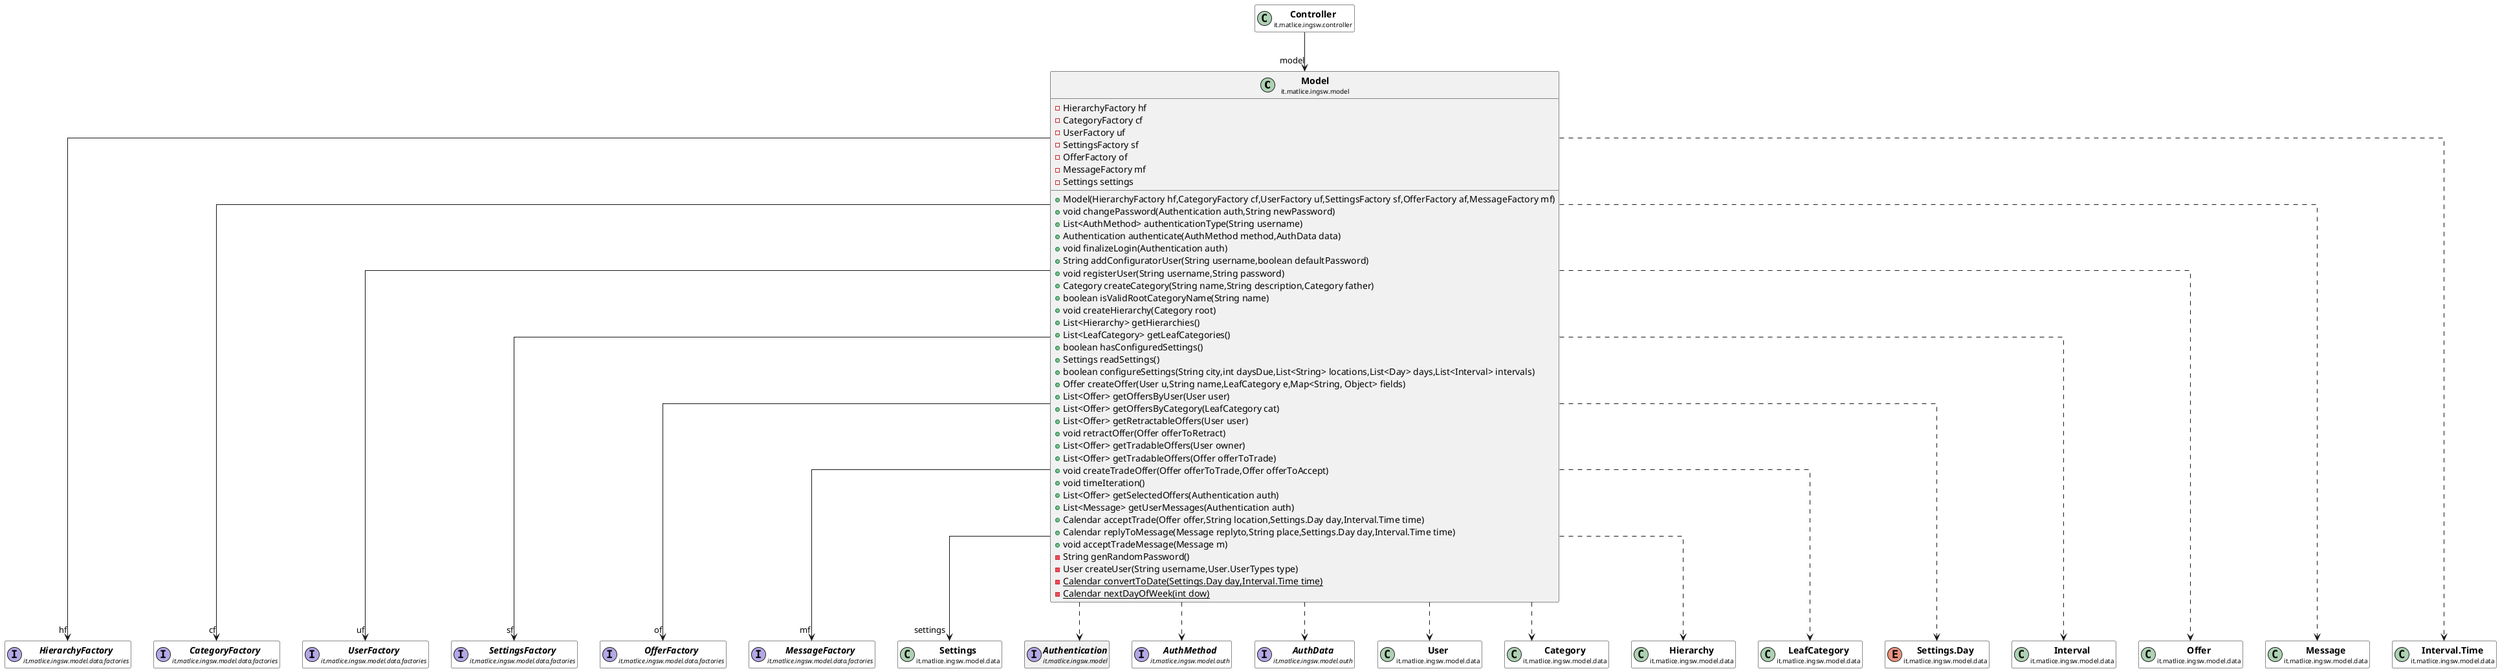 @startuml

skinparam svgLinkTarget _parent
skinparam linetype ortho
set namespaceSeparator none
class "<b><size:14>Model</b>\n<size:10>it.matlice.ingsw.model" as it.matlice.ingsw.model.Model  [[../../../../it/matlice/ingsw/model/Model.html{it.matlice.ingsw.model.Model}]] {
-HierarchyFactory hf
-CategoryFactory cf
-UserFactory uf
-SettingsFactory sf
-OfferFactory of
-MessageFactory mf
-Settings settings
+Model(HierarchyFactory hf,CategoryFactory cf,UserFactory uf,SettingsFactory sf,OfferFactory af,MessageFactory mf)
+void changePassword(Authentication auth,String newPassword)
+List<AuthMethod> authenticationType(String username)
+Authentication authenticate(AuthMethod method,AuthData data)
+void finalizeLogin(Authentication auth)
+String addConfiguratorUser(String username,boolean defaultPassword)
+void registerUser(String username,String password)
+Category createCategory(String name,String description,Category father)
+boolean isValidRootCategoryName(String name)
+void createHierarchy(Category root)
+List<Hierarchy> getHierarchies()
+List<LeafCategory> getLeafCategories()
+boolean hasConfiguredSettings()
+Settings readSettings()
+boolean configureSettings(String city,int daysDue,List<String> locations,List<Day> days,List<Interval> intervals)
+Offer createOffer(User u,String name,LeafCategory e,Map<String, Object> fields)
+List<Offer> getOffersByUser(User user)
+List<Offer> getOffersByCategory(LeafCategory cat)
+List<Offer> getRetractableOffers(User user)
+void retractOffer(Offer offerToRetract)
+List<Offer> getTradableOffers(User owner)
+List<Offer> getTradableOffers(Offer offerToTrade)
+void createTradeOffer(Offer offerToTrade,Offer offerToAccept)
+void timeIteration()
+List<Offer> getSelectedOffers(Authentication auth)
+List<Message> getUserMessages(Authentication auth)
+Calendar acceptTrade(Offer offer,String location,Settings.Day day,Interval.Time time)
+Calendar replyToMessage(Message replyto,String place,Settings.Day day,Interval.Time time)
+void acceptTradeMessage(Message m)
-String genRandomPassword()
-User createUser(String username,User.UserTypes type)
{static} -Calendar convertToDate(Settings.Day day,Interval.Time time)
{static} -Calendar nextDayOfWeek(int dow)
}


class "<b><size:14>Controller</b>\n<size:10>it.matlice.ingsw.controller" as it.matlice.ingsw.controller.Controller  [[../../../../it/matlice/ingsw/controller/Controller.html{it.matlice.ingsw.controller.Controller}]] #white {
}

hide it.matlice.ingsw.controller.Controller fields
hide it.matlice.ingsw.controller.Controller methods

it.matlice.ingsw.controller.Controller -->  "model" it.matlice.ingsw.model.Model

interface "<b><size:14>HierarchyFactory</b>\n<size:10>it.matlice.ingsw.model.data.factories" as it.matlice.ingsw.model.data.factories.HierarchyFactory  [[../../../../it/matlice/ingsw/model/data/factories/HierarchyFactory.html{it.matlice.ingsw.model.data.factories.HierarchyFactory}]] #white {
}

hide it.matlice.ingsw.model.data.factories.HierarchyFactory fields
hide it.matlice.ingsw.model.data.factories.HierarchyFactory methods

it.matlice.ingsw.model.Model -->  "hf" it.matlice.ingsw.model.data.factories.HierarchyFactory

interface "<b><size:14>CategoryFactory</b>\n<size:10>it.matlice.ingsw.model.data.factories" as it.matlice.ingsw.model.data.factories.CategoryFactory  [[../../../../it/matlice/ingsw/model/data/factories/CategoryFactory.html{it.matlice.ingsw.model.data.factories.CategoryFactory}]] #white {
}

hide it.matlice.ingsw.model.data.factories.CategoryFactory fields
hide it.matlice.ingsw.model.data.factories.CategoryFactory methods

it.matlice.ingsw.model.Model -->  "cf" it.matlice.ingsw.model.data.factories.CategoryFactory

interface "<b><size:14>UserFactory</b>\n<size:10>it.matlice.ingsw.model.data.factories" as it.matlice.ingsw.model.data.factories.UserFactory  [[../../../../it/matlice/ingsw/model/data/factories/UserFactory.html{it.matlice.ingsw.model.data.factories.UserFactory}]] #white {
}

hide it.matlice.ingsw.model.data.factories.UserFactory fields
hide it.matlice.ingsw.model.data.factories.UserFactory methods

it.matlice.ingsw.model.Model -->  "uf" it.matlice.ingsw.model.data.factories.UserFactory

interface "<b><size:14>SettingsFactory</b>\n<size:10>it.matlice.ingsw.model.data.factories" as it.matlice.ingsw.model.data.factories.SettingsFactory  [[../../../../it/matlice/ingsw/model/data/factories/SettingsFactory.html{it.matlice.ingsw.model.data.factories.SettingsFactory}]] #white {
}

hide it.matlice.ingsw.model.data.factories.SettingsFactory fields
hide it.matlice.ingsw.model.data.factories.SettingsFactory methods

it.matlice.ingsw.model.Model -->  "sf" it.matlice.ingsw.model.data.factories.SettingsFactory

interface "<b><size:14>OfferFactory</b>\n<size:10>it.matlice.ingsw.model.data.factories" as it.matlice.ingsw.model.data.factories.OfferFactory  [[../../../../it/matlice/ingsw/model/data/factories/OfferFactory.html{it.matlice.ingsw.model.data.factories.OfferFactory}]] #white {
}

hide it.matlice.ingsw.model.data.factories.OfferFactory fields
hide it.matlice.ingsw.model.data.factories.OfferFactory methods

it.matlice.ingsw.model.Model -->  "of" it.matlice.ingsw.model.data.factories.OfferFactory

interface "<b><size:14>MessageFactory</b>\n<size:10>it.matlice.ingsw.model.data.factories" as it.matlice.ingsw.model.data.factories.MessageFactory  [[../../../../it/matlice/ingsw/model/data/factories/MessageFactory.html{it.matlice.ingsw.model.data.factories.MessageFactory}]] #white {
}

hide it.matlice.ingsw.model.data.factories.MessageFactory fields
hide it.matlice.ingsw.model.data.factories.MessageFactory methods

it.matlice.ingsw.model.Model -->  "mf" it.matlice.ingsw.model.data.factories.MessageFactory

class "<b><size:14>Settings</b>\n<size:10>it.matlice.ingsw.model.data" as it.matlice.ingsw.model.data.Settings  [[../../../../it/matlice/ingsw/model/data/Settings.html{it.matlice.ingsw.model.data.Settings}]] #white {
}

hide it.matlice.ingsw.model.data.Settings fields
hide it.matlice.ingsw.model.data.Settings methods

it.matlice.ingsw.model.Model -->  "settings" it.matlice.ingsw.model.data.Settings

interface "<b><size:14>Authentication</b>\n<size:10>it.matlice.ingsw.model" as it.matlice.ingsw.model.Authentication  [[../../../../it/matlice/ingsw/model/Authentication.html{it.matlice.ingsw.model.Authentication}]] {
}

hide it.matlice.ingsw.model.Authentication fields
hide it.matlice.ingsw.model.Authentication methods

it.matlice.ingsw.model.Model ..> it.matlice.ingsw.model.Authentication


interface "<b><size:14>AuthMethod</b>\n<size:10>it.matlice.ingsw.model.auth" as it.matlice.ingsw.model.auth.AuthMethod  [[../../../../it/matlice/ingsw/model/auth/AuthMethod.html{it.matlice.ingsw.model.auth.AuthMethod}]] #white {
}

hide it.matlice.ingsw.model.auth.AuthMethod fields
hide it.matlice.ingsw.model.auth.AuthMethod methods

it.matlice.ingsw.model.Model ..> it.matlice.ingsw.model.auth.AuthMethod

interface "<b><size:14>AuthData</b>\n<size:10>it.matlice.ingsw.model.auth" as it.matlice.ingsw.model.auth.AuthData  [[../../../../it/matlice/ingsw/model/auth/AuthData.html{it.matlice.ingsw.model.auth.AuthData}]] #white {
}

hide it.matlice.ingsw.model.auth.AuthData fields
hide it.matlice.ingsw.model.auth.AuthData methods

it.matlice.ingsw.model.Model ..> it.matlice.ingsw.model.auth.AuthData


class "<b><size:14>User</b>\n<size:10>it.matlice.ingsw.model.data" as it.matlice.ingsw.model.data.User  [[../../../../it/matlice/ingsw/model/data/User.html{it.matlice.ingsw.model.data.User}]] #white {
}

hide it.matlice.ingsw.model.data.User fields
hide it.matlice.ingsw.model.data.User methods

it.matlice.ingsw.model.Model ..> it.matlice.ingsw.model.data.User

class "<b><size:14>Category</b>\n<size:10>it.matlice.ingsw.model.data" as it.matlice.ingsw.model.data.Category  [[../../../../it/matlice/ingsw/model/data/Category.html{it.matlice.ingsw.model.data.Category}]] #white {
}

hide it.matlice.ingsw.model.data.Category fields
hide it.matlice.ingsw.model.data.Category methods

it.matlice.ingsw.model.Model ..> it.matlice.ingsw.model.data.Category


class "<b><size:14>Hierarchy</b>\n<size:10>it.matlice.ingsw.model.data" as it.matlice.ingsw.model.data.Hierarchy  [[../../../../it/matlice/ingsw/model/data/Hierarchy.html{it.matlice.ingsw.model.data.Hierarchy}]] #white {
}

hide it.matlice.ingsw.model.data.Hierarchy fields
hide it.matlice.ingsw.model.data.Hierarchy methods

it.matlice.ingsw.model.Model ..> it.matlice.ingsw.model.data.Hierarchy


class "<b><size:14>LeafCategory</b>\n<size:10>it.matlice.ingsw.model.data" as it.matlice.ingsw.model.data.LeafCategory  [[../../../../it/matlice/ingsw/model/data/LeafCategory.html{it.matlice.ingsw.model.data.LeafCategory}]] #white {
}

hide it.matlice.ingsw.model.data.LeafCategory fields
hide it.matlice.ingsw.model.data.LeafCategory methods

it.matlice.ingsw.model.Model ..> it.matlice.ingsw.model.data.LeafCategory



enum "<b><size:14>Settings.Day</b>\n<size:10>it.matlice.ingsw.model.data" as it.matlice.ingsw.model.data.Settings.Day  [[../../../../it/matlice/ingsw/model/data/Settings.Day.html{it.matlice.ingsw.model.data.Settings.Day}]] #white {
}

hide it.matlice.ingsw.model.data.Settings.Day fields
hide it.matlice.ingsw.model.data.Settings.Day methods

it.matlice.ingsw.model.Model ..> it.matlice.ingsw.model.data.Settings.Day


class "<b><size:14>Interval</b>\n<size:10>it.matlice.ingsw.model.data" as it.matlice.ingsw.model.data.Interval  [[../../../../it/matlice/ingsw/model/data/Interval.html{it.matlice.ingsw.model.data.Interval}]] #white {
}

hide it.matlice.ingsw.model.data.Interval fields
hide it.matlice.ingsw.model.data.Interval methods

it.matlice.ingsw.model.Model ..> it.matlice.ingsw.model.data.Interval


class "<b><size:14>Offer</b>\n<size:10>it.matlice.ingsw.model.data" as it.matlice.ingsw.model.data.Offer  [[../../../../it/matlice/ingsw/model/data/Offer.html{it.matlice.ingsw.model.data.Offer}]] #white {
}

hide it.matlice.ingsw.model.data.Offer fields
hide it.matlice.ingsw.model.data.Offer methods

it.matlice.ingsw.model.Model ..> it.matlice.ingsw.model.data.Offer



class "<b><size:14>Message</b>\n<size:10>it.matlice.ingsw.model.data" as it.matlice.ingsw.model.data.Message  [[../../../../it/matlice/ingsw/model/data/Message.html{it.matlice.ingsw.model.data.Message}]] #white {
}

hide it.matlice.ingsw.model.data.Message fields
hide it.matlice.ingsw.model.data.Message methods

it.matlice.ingsw.model.Model ..> it.matlice.ingsw.model.data.Message

class "<b><size:14>Interval.Time</b>\n<size:10>it.matlice.ingsw.model.data" as it.matlice.ingsw.model.data.Interval.Time  [[../../../../it/matlice/ingsw/model/data/Interval.Time.html{it.matlice.ingsw.model.data.Interval.Time}]] #white {
}

hide it.matlice.ingsw.model.data.Interval.Time fields
hide it.matlice.ingsw.model.data.Interval.Time methods

it.matlice.ingsw.model.Model ..> it.matlice.ingsw.model.data.Interval.Time



@enduml
